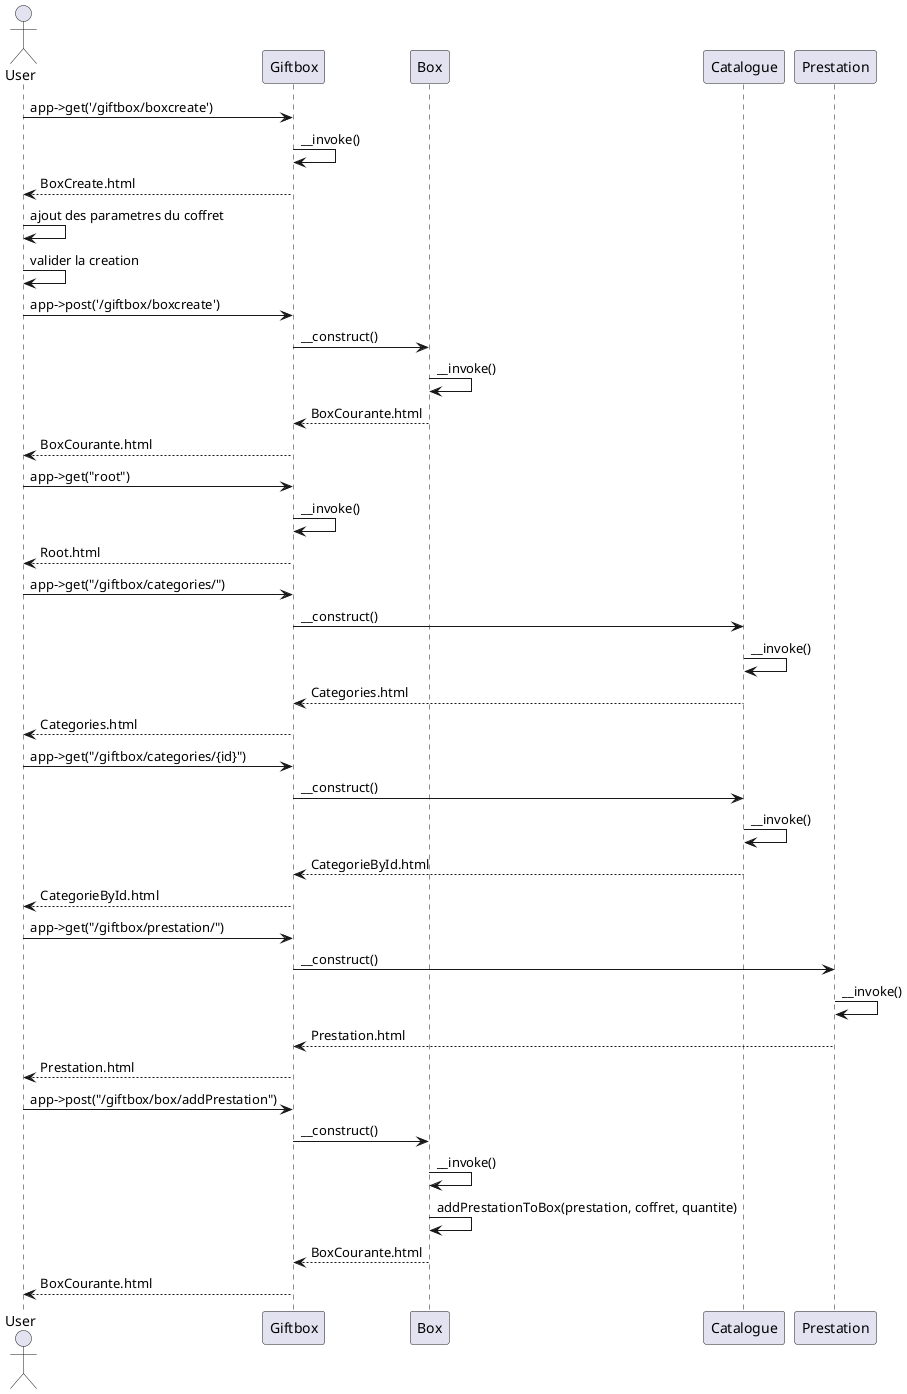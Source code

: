 @startuml
'https://plantuml.com/sequence-diagram

actor User as U
participant "Giftbox" as G
participant "Box" as B
participant "Catalogue" as C
participant "Prestation" as Pr

U -> G: app->get('/giftbox/boxcreate')
G -> G: __invoke()
G --> U: BoxCreate.html
U -> U: ajout des parametres du coffret
U -> U: valider la creation
U -> G: app->post('/giftbox/boxcreate')
G -> B: __construct()
B -> B: __invoke()
B --> G: BoxCourante.html
G --> U: BoxCourante.html
U -> G: app->get("root")
G -> G: __invoke()
G --> U: Root.html
U -> G: app->get("/giftbox/categories/")
G -> C: __construct()
C -> C: __invoke()
C --> G: Categories.html
G --> U: Categories.html
U -> G: app->get("/giftbox/categories/{id}")
G -> C: __construct()
C -> C: __invoke()
C --> G: CategorieById.html
G --> U: CategorieById.html
U -> G: app->get("/giftbox/prestation/")
G -> Pr: __construct()
Pr -> Pr: __invoke()
Pr --> G: Prestation.html
G --> U: Prestation.html
U -> G: app->post("/giftbox/box/addPrestation")
G -> B: __construct()
B -> B: __invoke()
B -> B: addPrestationToBox(prestation, coffret, quantite)
B --> G: BoxCourante.html
G --> U: BoxCourante.html

@enduml